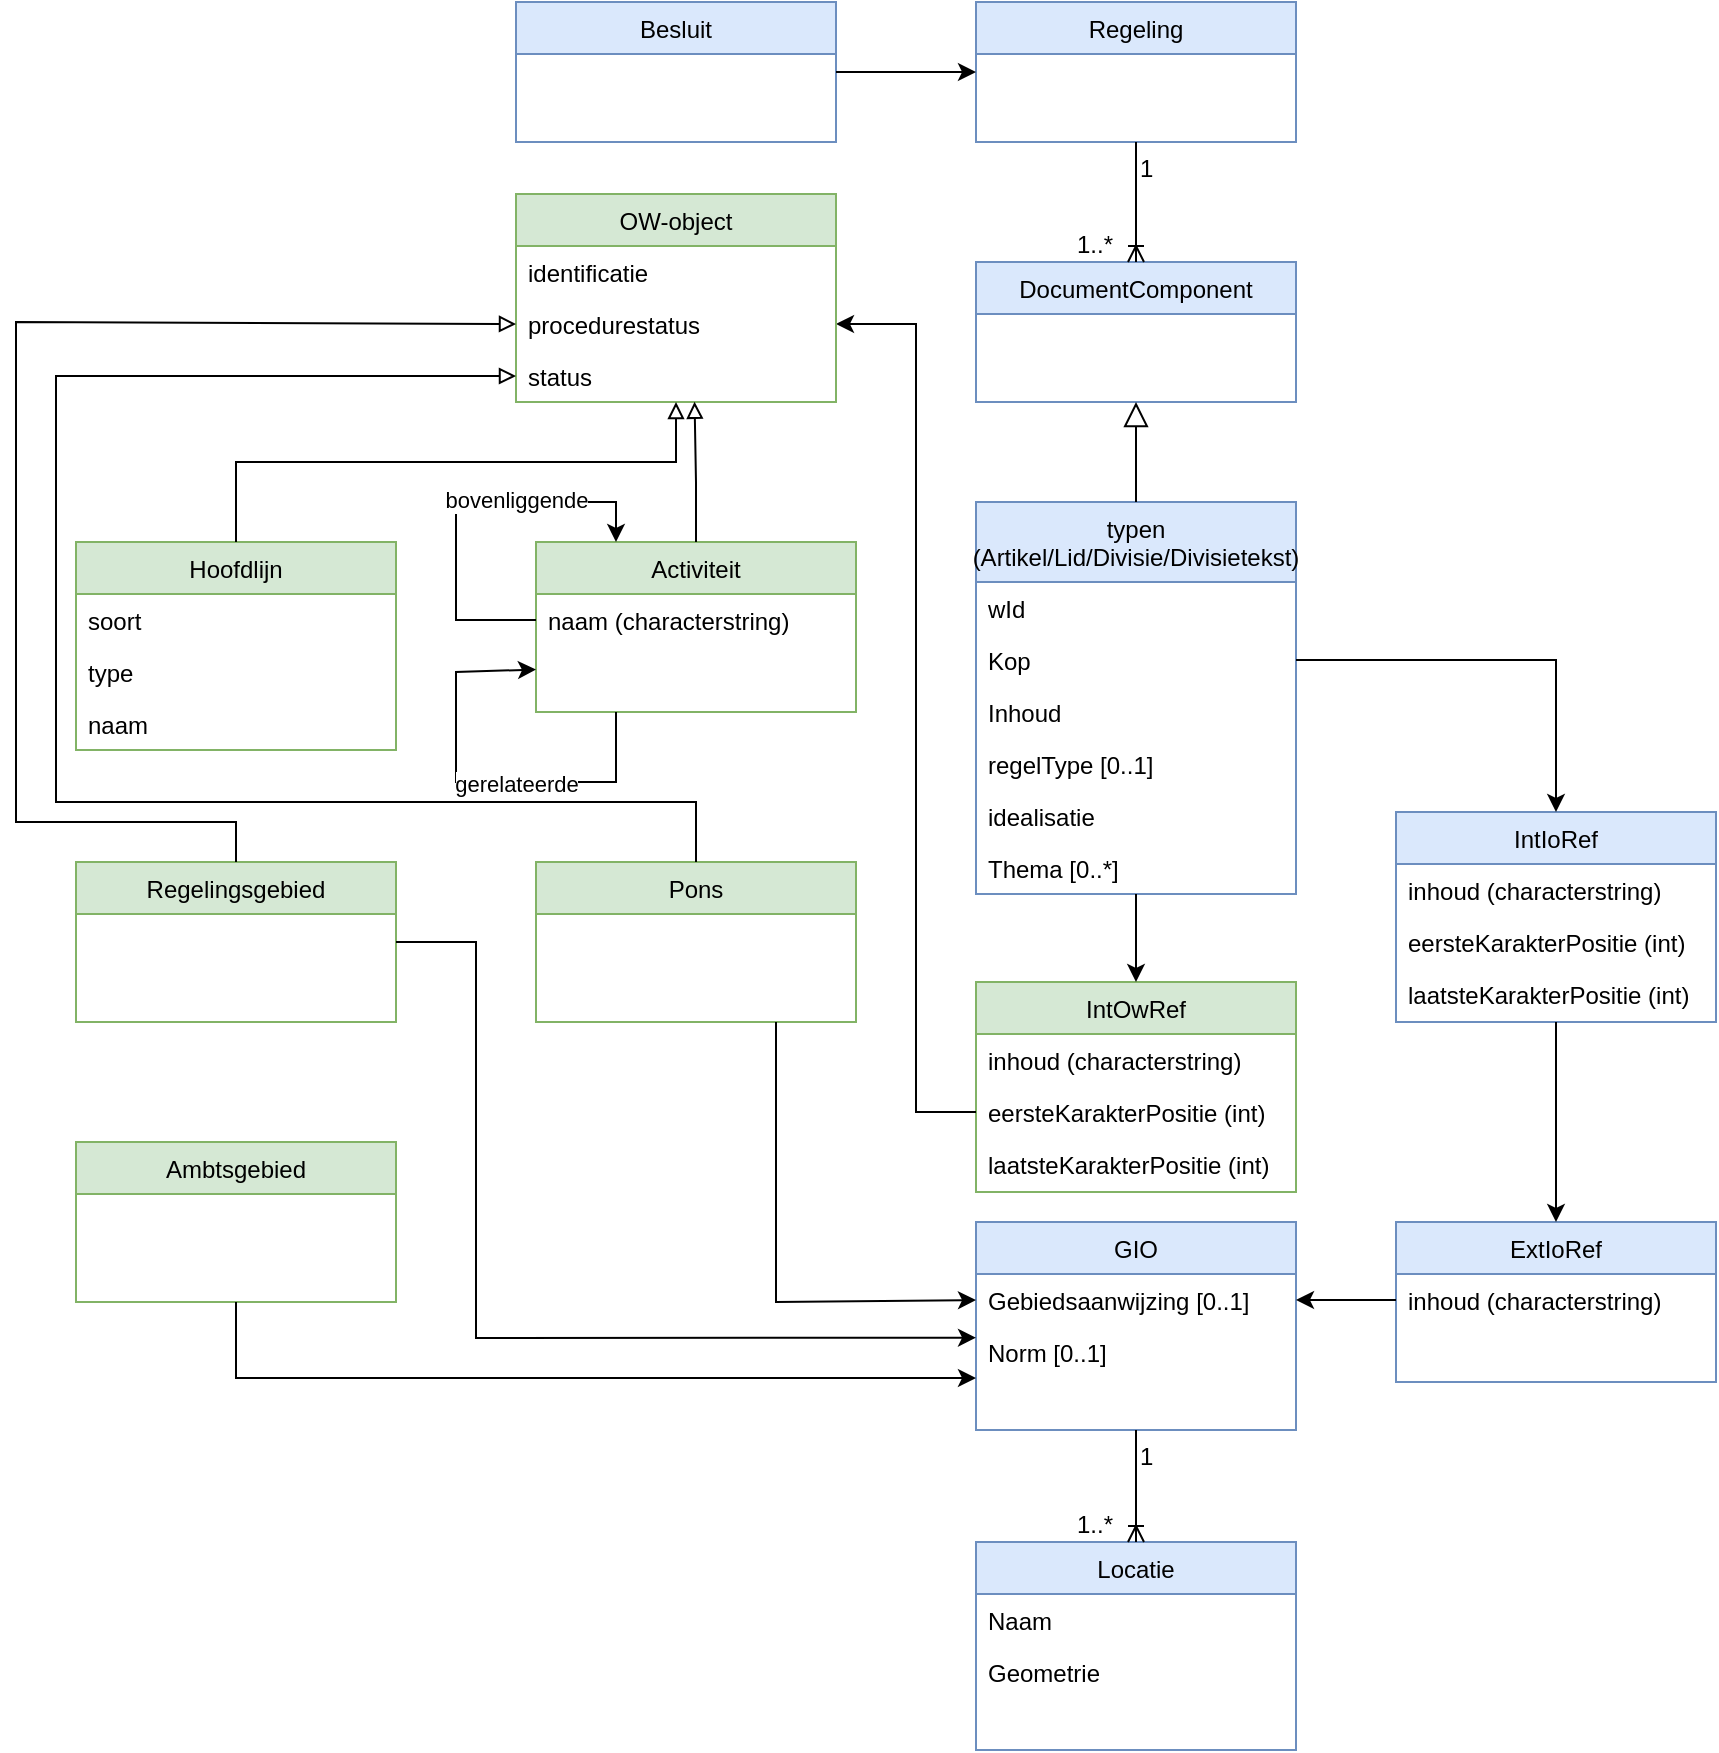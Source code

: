 <mxfile version="15.8.2" type="google"><diagram id="C5RBs43oDa-KdzZeNtuy" name="Page-1"><mxGraphModel dx="1422" dy="705" grid="1" gridSize="10" guides="1" tooltips="1" connect="1" arrows="1" fold="1" page="1" pageScale="1" pageWidth="827" pageHeight="1169" math="0" shadow="0"><root><mxCell id="WIyWlLk6GJQsqaUBKTNV-0"/><mxCell id="WIyWlLk6GJQsqaUBKTNV-1" parent="WIyWlLk6GJQsqaUBKTNV-0"/><mxCell id="zkfFHV4jXpPFQw0GAbJ--6" value="Regeling" style="swimlane;fontStyle=0;align=center;verticalAlign=top;childLayout=stackLayout;horizontal=1;startSize=26;horizontalStack=0;resizeParent=1;resizeLast=0;collapsible=1;marginBottom=0;rounded=0;shadow=0;strokeWidth=1;fillColor=#dae8fc;strokeColor=#6c8ebf;" parent="WIyWlLk6GJQsqaUBKTNV-1" vertex="1"><mxGeometry x="490" y="70" width="160" height="70" as="geometry"><mxRectangle x="130" y="380" width="160" height="26" as="alternateBounds"/></mxGeometry></mxCell><mxCell id="zkfFHV4jXpPFQw0GAbJ--17" value="DocumentComponent" style="swimlane;fontStyle=0;align=center;verticalAlign=top;childLayout=stackLayout;horizontal=1;startSize=26;horizontalStack=0;resizeParent=1;resizeLast=0;collapsible=1;marginBottom=0;rounded=0;shadow=0;strokeWidth=1;fillColor=#dae8fc;strokeColor=#6c8ebf;" parent="WIyWlLk6GJQsqaUBKTNV-1" vertex="1"><mxGeometry x="490" y="200" width="160" height="70" as="geometry"><mxRectangle x="550" y="140" width="160" height="26" as="alternateBounds"/></mxGeometry></mxCell><mxCell id="zkfFHV4jXpPFQw0GAbJ--26" value="" style="endArrow=ERoneToMany;shadow=0;strokeWidth=1;rounded=0;endFill=0;edgeStyle=elbowEdgeStyle;elbow=vertical;exitX=0.5;exitY=1;exitDx=0;exitDy=0;startArrow=none;startFill=0;" parent="WIyWlLk6GJQsqaUBKTNV-1" source="zkfFHV4jXpPFQw0GAbJ--6" target="zkfFHV4jXpPFQw0GAbJ--17" edge="1"><mxGeometry x="0.5" y="41" relative="1" as="geometry"><mxPoint x="570" y="186.004" as="sourcePoint"/><mxPoint x="910" y="-98" as="targetPoint"/><mxPoint x="-40" y="32" as="offset"/></mxGeometry></mxCell><mxCell id="zkfFHV4jXpPFQw0GAbJ--27" value="1" style="resizable=0;align=left;verticalAlign=bottom;labelBackgroundColor=none;fontSize=12;" parent="zkfFHV4jXpPFQw0GAbJ--26" connectable="0" vertex="1"><mxGeometry x="-1" relative="1" as="geometry"><mxPoint y="22" as="offset"/></mxGeometry></mxCell><mxCell id="zkfFHV4jXpPFQw0GAbJ--28" value="1..*" style="resizable=0;align=right;verticalAlign=bottom;labelBackgroundColor=none;fontSize=12;" parent="zkfFHV4jXpPFQw0GAbJ--26" connectable="0" vertex="1"><mxGeometry x="1" relative="1" as="geometry"><mxPoint x="-10" as="offset"/></mxGeometry></mxCell><mxCell id="2TB-7vLjYwjyuEdpaFMF-0" value="typen &#10;(Artikel/Lid/Divisie/Divisietekst)" style="swimlane;fontStyle=0;align=center;verticalAlign=top;childLayout=stackLayout;horizontal=1;startSize=40;horizontalStack=0;resizeParent=1;resizeLast=0;collapsible=1;marginBottom=0;rounded=0;shadow=0;strokeWidth=1;fillColor=#dae8fc;strokeColor=#6c8ebf;" vertex="1" parent="WIyWlLk6GJQsqaUBKTNV-1"><mxGeometry x="490" y="320" width="160" height="196" as="geometry"><mxRectangle x="550" y="140" width="160" height="26" as="alternateBounds"/></mxGeometry></mxCell><mxCell id="2TB-7vLjYwjyuEdpaFMF-1" value="wId" style="text;align=left;verticalAlign=top;spacingLeft=4;spacingRight=4;overflow=hidden;rotatable=0;points=[[0,0.5],[1,0.5]];portConstraint=eastwest;" vertex="1" parent="2TB-7vLjYwjyuEdpaFMF-0"><mxGeometry y="40" width="160" height="26" as="geometry"/></mxCell><mxCell id="2TB-7vLjYwjyuEdpaFMF-15" value="Kop" style="text;align=left;verticalAlign=top;spacingLeft=4;spacingRight=4;overflow=hidden;rotatable=0;points=[[0,0.5],[1,0.5]];portConstraint=eastwest;" vertex="1" parent="2TB-7vLjYwjyuEdpaFMF-0"><mxGeometry y="66" width="160" height="26" as="geometry"/></mxCell><mxCell id="2TB-7vLjYwjyuEdpaFMF-16" value="Inhoud" style="text;align=left;verticalAlign=top;spacingLeft=4;spacingRight=4;overflow=hidden;rotatable=0;points=[[0,0.5],[1,0.5]];portConstraint=eastwest;" vertex="1" parent="2TB-7vLjYwjyuEdpaFMF-0"><mxGeometry y="92" width="160" height="26" as="geometry"/></mxCell><mxCell id="2TB-7vLjYwjyuEdpaFMF-84" value="regelType [0..1]" style="text;align=left;verticalAlign=top;spacingLeft=4;spacingRight=4;overflow=hidden;rotatable=0;points=[[0,0.5],[1,0.5]];portConstraint=eastwest;" vertex="1" parent="2TB-7vLjYwjyuEdpaFMF-0"><mxGeometry y="118" width="160" height="26" as="geometry"/></mxCell><mxCell id="2TB-7vLjYwjyuEdpaFMF-85" value="idealisatie" style="text;align=left;verticalAlign=top;spacingLeft=4;spacingRight=4;overflow=hidden;rotatable=0;points=[[0,0.5],[1,0.5]];portConstraint=eastwest;" vertex="1" parent="2TB-7vLjYwjyuEdpaFMF-0"><mxGeometry y="144" width="160" height="26" as="geometry"/></mxCell><mxCell id="2TB-7vLjYwjyuEdpaFMF-92" value="Thema [0..*]" style="text;align=left;verticalAlign=top;spacingLeft=4;spacingRight=4;overflow=hidden;rotatable=0;points=[[0,0.5],[1,0.5]];portConstraint=eastwest;" vertex="1" parent="2TB-7vLjYwjyuEdpaFMF-0"><mxGeometry y="170" width="160" height="26" as="geometry"/></mxCell><mxCell id="2TB-7vLjYwjyuEdpaFMF-4" value="" style="endArrow=block;endSize=10;endFill=0;shadow=0;strokeWidth=1;rounded=0;edgeStyle=elbowEdgeStyle;elbow=vertical;entryX=0.5;entryY=1;entryDx=0;entryDy=0;exitX=0.5;exitY=0;exitDx=0;exitDy=0;" edge="1" parent="WIyWlLk6GJQsqaUBKTNV-1" source="2TB-7vLjYwjyuEdpaFMF-0" target="zkfFHV4jXpPFQw0GAbJ--17"><mxGeometry width="160" relative="1" as="geometry"><mxPoint x="790" y="80" as="sourcePoint"/><mxPoint x="680" y="-22" as="targetPoint"/></mxGeometry></mxCell><mxCell id="2TB-7vLjYwjyuEdpaFMF-5" value="Activiteit" style="swimlane;fontStyle=0;align=center;verticalAlign=top;childLayout=stackLayout;horizontal=1;startSize=26;horizontalStack=0;resizeParent=1;resizeLast=0;collapsible=1;marginBottom=0;rounded=0;shadow=0;strokeWidth=1;fillColor=#d5e8d4;strokeColor=#82b366;" vertex="1" parent="WIyWlLk6GJQsqaUBKTNV-1"><mxGeometry x="270" y="340" width="160" height="85" as="geometry"><mxRectangle x="550" y="140" width="160" height="26" as="alternateBounds"/></mxGeometry></mxCell><mxCell id="2TB-7vLjYwjyuEdpaFMF-32" value="naam (characterstring)" style="text;align=left;verticalAlign=top;spacingLeft=4;spacingRight=4;overflow=hidden;rotatable=0;points=[[0,0.5],[1,0.5]];portConstraint=eastwest;" vertex="1" parent="2TB-7vLjYwjyuEdpaFMF-5"><mxGeometry y="26" width="160" height="26" as="geometry"/></mxCell><mxCell id="2TB-7vLjYwjyuEdpaFMF-34" value="" style="endArrow=classic;html=1;rounded=0;exitX=0;exitY=0.5;exitDx=0;exitDy=0;entryX=0.25;entryY=0;entryDx=0;entryDy=0;" edge="1" parent="2TB-7vLjYwjyuEdpaFMF-5" target="2TB-7vLjYwjyuEdpaFMF-5"><mxGeometry width="50" height="50" relative="1" as="geometry"><mxPoint y="39" as="sourcePoint"/><mxPoint x="-70" y="30" as="targetPoint"/><Array as="points"><mxPoint x="-40" y="39"/><mxPoint x="-40" y="-20"/><mxPoint x="40" y="-20"/></Array></mxGeometry></mxCell><mxCell id="2TB-7vLjYwjyuEdpaFMF-35" value="bovenliggende" style="edgeLabel;html=1;align=center;verticalAlign=middle;resizable=0;points=[];" vertex="1" connectable="0" parent="2TB-7vLjYwjyuEdpaFMF-34"><mxGeometry x="0.29" y="1" relative="1" as="geometry"><mxPoint as="offset"/></mxGeometry></mxCell><mxCell id="2TB-7vLjYwjyuEdpaFMF-9" value="IntOwRef" style="swimlane;fontStyle=0;align=center;verticalAlign=top;childLayout=stackLayout;horizontal=1;startSize=26;horizontalStack=0;resizeParent=1;resizeLast=0;collapsible=1;marginBottom=0;rounded=0;shadow=0;strokeWidth=1;fillColor=#d5e8d4;strokeColor=#82b366;" vertex="1" parent="WIyWlLk6GJQsqaUBKTNV-1"><mxGeometry x="490" y="560" width="160" height="105" as="geometry"><mxRectangle x="550" y="140" width="160" height="26" as="alternateBounds"/></mxGeometry></mxCell><mxCell id="2TB-7vLjYwjyuEdpaFMF-10" value="inhoud (characterstring)" style="text;align=left;verticalAlign=top;spacingLeft=4;spacingRight=4;overflow=hidden;rotatable=0;points=[[0,0.5],[1,0.5]];portConstraint=eastwest;" vertex="1" parent="2TB-7vLjYwjyuEdpaFMF-9"><mxGeometry y="26" width="160" height="26" as="geometry"/></mxCell><mxCell id="2TB-7vLjYwjyuEdpaFMF-12" value="eersteKarakterPositie (int)" style="text;align=left;verticalAlign=top;spacingLeft=4;spacingRight=4;overflow=hidden;rotatable=0;points=[[0,0.5],[1,0.5]];portConstraint=eastwest;" vertex="1" parent="2TB-7vLjYwjyuEdpaFMF-9"><mxGeometry y="52" width="160" height="26" as="geometry"/></mxCell><mxCell id="2TB-7vLjYwjyuEdpaFMF-13" value="laatsteKarakterPositie (int)" style="text;align=left;verticalAlign=top;spacingLeft=4;spacingRight=4;overflow=hidden;rotatable=0;points=[[0,0.5],[1,0.5]];portConstraint=eastwest;" vertex="1" parent="2TB-7vLjYwjyuEdpaFMF-9"><mxGeometry y="78" width="160" height="26" as="geometry"/></mxCell><mxCell id="2TB-7vLjYwjyuEdpaFMF-11" value="" style="endArrow=classic;html=1;rounded=0;exitX=0.5;exitY=1;exitDx=0;exitDy=0;entryX=0.5;entryY=0;entryDx=0;entryDy=0;" edge="1" parent="WIyWlLk6GJQsqaUBKTNV-1" source="2TB-7vLjYwjyuEdpaFMF-0" target="2TB-7vLjYwjyuEdpaFMF-9"><mxGeometry width="50" height="50" relative="1" as="geometry"><mxPoint x="700" y="470" as="sourcePoint"/><mxPoint x="750" y="420" as="targetPoint"/></mxGeometry></mxCell><mxCell id="2TB-7vLjYwjyuEdpaFMF-14" value="" style="endArrow=classic;html=1;rounded=0;entryX=1;entryY=0.5;entryDx=0;entryDy=0;exitX=0;exitY=0.5;exitDx=0;exitDy=0;" edge="1" parent="WIyWlLk6GJQsqaUBKTNV-1" source="2TB-7vLjYwjyuEdpaFMF-12" target="2TB-7vLjYwjyuEdpaFMF-51"><mxGeometry width="50" height="50" relative="1" as="geometry"><mxPoint x="740" y="600" as="sourcePoint"/><mxPoint x="790" y="550" as="targetPoint"/><Array as="points"><mxPoint x="460" y="625"/><mxPoint x="460" y="470"/><mxPoint x="460" y="231"/></Array></mxGeometry></mxCell><mxCell id="2TB-7vLjYwjyuEdpaFMF-17" value="IntIoRef" style="swimlane;fontStyle=0;align=center;verticalAlign=top;childLayout=stackLayout;horizontal=1;startSize=26;horizontalStack=0;resizeParent=1;resizeLast=0;collapsible=1;marginBottom=0;rounded=0;shadow=0;strokeWidth=1;fillColor=#dae8fc;strokeColor=#6c8ebf;" vertex="1" parent="WIyWlLk6GJQsqaUBKTNV-1"><mxGeometry x="700" y="475" width="160" height="105" as="geometry"><mxRectangle x="550" y="140" width="160" height="26" as="alternateBounds"/></mxGeometry></mxCell><mxCell id="2TB-7vLjYwjyuEdpaFMF-18" value="inhoud (characterstring)" style="text;align=left;verticalAlign=top;spacingLeft=4;spacingRight=4;overflow=hidden;rotatable=0;points=[[0,0.5],[1,0.5]];portConstraint=eastwest;" vertex="1" parent="2TB-7vLjYwjyuEdpaFMF-17"><mxGeometry y="26" width="160" height="26" as="geometry"/></mxCell><mxCell id="2TB-7vLjYwjyuEdpaFMF-19" value="eersteKarakterPositie (int)" style="text;align=left;verticalAlign=top;spacingLeft=4;spacingRight=4;overflow=hidden;rotatable=0;points=[[0,0.5],[1,0.5]];portConstraint=eastwest;" vertex="1" parent="2TB-7vLjYwjyuEdpaFMF-17"><mxGeometry y="52" width="160" height="26" as="geometry"/></mxCell><mxCell id="2TB-7vLjYwjyuEdpaFMF-20" value="laatsteKarakterPositie (int)" style="text;align=left;verticalAlign=top;spacingLeft=4;spacingRight=4;overflow=hidden;rotatable=0;points=[[0,0.5],[1,0.5]];portConstraint=eastwest;" vertex="1" parent="2TB-7vLjYwjyuEdpaFMF-17"><mxGeometry y="78" width="160" height="26" as="geometry"/></mxCell><mxCell id="2TB-7vLjYwjyuEdpaFMF-21" value="" style="endArrow=classic;html=1;rounded=0;exitX=1;exitY=0.5;exitDx=0;exitDy=0;entryX=0.5;entryY=0;entryDx=0;entryDy=0;" edge="1" parent="WIyWlLk6GJQsqaUBKTNV-1" source="2TB-7vLjYwjyuEdpaFMF-15" target="2TB-7vLjYwjyuEdpaFMF-17"><mxGeometry width="50" height="50" relative="1" as="geometry"><mxPoint x="720" y="410" as="sourcePoint"/><mxPoint x="770" y="360" as="targetPoint"/><Array as="points"><mxPoint x="780" y="399"/></Array></mxGeometry></mxCell><mxCell id="2TB-7vLjYwjyuEdpaFMF-22" value="ExtIoRef" style="swimlane;fontStyle=0;align=center;verticalAlign=top;childLayout=stackLayout;horizontal=1;startSize=26;horizontalStack=0;resizeParent=1;resizeLast=0;collapsible=1;marginBottom=0;rounded=0;shadow=0;strokeWidth=1;fillColor=#dae8fc;strokeColor=#6c8ebf;" vertex="1" parent="WIyWlLk6GJQsqaUBKTNV-1"><mxGeometry x="700" y="680" width="160" height="80" as="geometry"><mxRectangle x="550" y="140" width="160" height="26" as="alternateBounds"/></mxGeometry></mxCell><mxCell id="2TB-7vLjYwjyuEdpaFMF-23" value="inhoud (characterstring)" style="text;align=left;verticalAlign=top;spacingLeft=4;spacingRight=4;overflow=hidden;rotatable=0;points=[[0,0.5],[1,0.5]];portConstraint=eastwest;" vertex="1" parent="2TB-7vLjYwjyuEdpaFMF-22"><mxGeometry y="26" width="160" height="26" as="geometry"/></mxCell><mxCell id="2TB-7vLjYwjyuEdpaFMF-26" value="GIO" style="swimlane;fontStyle=0;align=center;verticalAlign=top;childLayout=stackLayout;horizontal=1;startSize=26;horizontalStack=0;resizeParent=1;resizeLast=0;collapsible=1;marginBottom=0;rounded=0;shadow=0;strokeWidth=1;fillColor=#dae8fc;strokeColor=#6c8ebf;" vertex="1" parent="WIyWlLk6GJQsqaUBKTNV-1"><mxGeometry x="490" y="680" width="160" height="104" as="geometry"><mxRectangle x="550" y="140" width="160" height="26" as="alternateBounds"/></mxGeometry></mxCell><mxCell id="2TB-7vLjYwjyuEdpaFMF-28" value="Gebiedsaanwijzing [0..1]" style="text;align=left;verticalAlign=top;spacingLeft=4;spacingRight=4;overflow=hidden;rotatable=0;points=[[0,0.5],[1,0.5]];portConstraint=eastwest;" vertex="1" parent="2TB-7vLjYwjyuEdpaFMF-26"><mxGeometry y="26" width="160" height="26" as="geometry"/></mxCell><mxCell id="2TB-7vLjYwjyuEdpaFMF-29" value="Norm [0..1]" style="text;align=left;verticalAlign=top;spacingLeft=4;spacingRight=4;overflow=hidden;rotatable=0;points=[[0,0.5],[1,0.5]];portConstraint=eastwest;" vertex="1" parent="2TB-7vLjYwjyuEdpaFMF-26"><mxGeometry y="52" width="160" height="26" as="geometry"/></mxCell><mxCell id="2TB-7vLjYwjyuEdpaFMF-30" value="" style="endArrow=classic;html=1;rounded=0;exitX=0.5;exitY=1;exitDx=0;exitDy=0;entryX=0.5;entryY=0;entryDx=0;entryDy=0;" edge="1" parent="WIyWlLk6GJQsqaUBKTNV-1" source="2TB-7vLjYwjyuEdpaFMF-17" target="2TB-7vLjYwjyuEdpaFMF-22"><mxGeometry width="50" height="50" relative="1" as="geometry"><mxPoint x="910" y="630" as="sourcePoint"/><mxPoint x="960" y="580" as="targetPoint"/></mxGeometry></mxCell><mxCell id="2TB-7vLjYwjyuEdpaFMF-31" value="" style="endArrow=classic;html=1;rounded=0;exitX=0;exitY=0.5;exitDx=0;exitDy=0;entryX=1;entryY=0.5;entryDx=0;entryDy=0;" edge="1" parent="WIyWlLk6GJQsqaUBKTNV-1" source="2TB-7vLjYwjyuEdpaFMF-23" target="2TB-7vLjYwjyuEdpaFMF-28"><mxGeometry width="50" height="50" relative="1" as="geometry"><mxPoint x="790" y="595" as="sourcePoint"/><mxPoint x="790" y="630" as="targetPoint"/></mxGeometry></mxCell><mxCell id="2TB-7vLjYwjyuEdpaFMF-40" value="Besluit" style="swimlane;fontStyle=0;align=center;verticalAlign=top;childLayout=stackLayout;horizontal=1;startSize=26;horizontalStack=0;resizeParent=1;resizeLast=0;collapsible=1;marginBottom=0;rounded=0;shadow=0;strokeWidth=1;fillColor=#dae8fc;strokeColor=#6c8ebf;" vertex="1" parent="WIyWlLk6GJQsqaUBKTNV-1"><mxGeometry x="260" y="70" width="160" height="70" as="geometry"><mxRectangle x="130" y="380" width="160" height="26" as="alternateBounds"/></mxGeometry></mxCell><mxCell id="2TB-7vLjYwjyuEdpaFMF-41" value="" style="endArrow=classic;html=1;rounded=0;exitX=1;exitY=0.5;exitDx=0;exitDy=0;entryX=0;entryY=0.5;entryDx=0;entryDy=0;" edge="1" parent="WIyWlLk6GJQsqaUBKTNV-1" source="2TB-7vLjYwjyuEdpaFMF-40" target="zkfFHV4jXpPFQw0GAbJ--6"><mxGeometry width="50" height="50" relative="1" as="geometry"><mxPoint x="340" y="260" as="sourcePoint"/><mxPoint x="390" y="210" as="targetPoint"/></mxGeometry></mxCell><mxCell id="2TB-7vLjYwjyuEdpaFMF-49" value="OW-object" style="swimlane;fontStyle=0;align=center;verticalAlign=top;childLayout=stackLayout;horizontal=1;startSize=26;horizontalStack=0;resizeParent=1;resizeLast=0;collapsible=1;marginBottom=0;rounded=0;shadow=0;strokeWidth=1;fillColor=#d5e8d4;strokeColor=#82b366;" vertex="1" parent="WIyWlLk6GJQsqaUBKTNV-1"><mxGeometry x="260" y="166" width="160" height="104" as="geometry"><mxRectangle x="550" y="140" width="160" height="26" as="alternateBounds"/></mxGeometry></mxCell><mxCell id="2TB-7vLjYwjyuEdpaFMF-50" value="identificatie" style="text;align=left;verticalAlign=top;spacingLeft=4;spacingRight=4;overflow=hidden;rotatable=0;points=[[0,0.5],[1,0.5]];portConstraint=eastwest;" vertex="1" parent="2TB-7vLjYwjyuEdpaFMF-49"><mxGeometry y="26" width="160" height="26" as="geometry"/></mxCell><mxCell id="2TB-7vLjYwjyuEdpaFMF-51" value="procedurestatus" style="text;align=left;verticalAlign=top;spacingLeft=4;spacingRight=4;overflow=hidden;rotatable=0;points=[[0,0.5],[1,0.5]];portConstraint=eastwest;" vertex="1" parent="2TB-7vLjYwjyuEdpaFMF-49"><mxGeometry y="52" width="160" height="26" as="geometry"/></mxCell><mxCell id="2TB-7vLjYwjyuEdpaFMF-52" value="status" style="text;align=left;verticalAlign=top;spacingLeft=4;spacingRight=4;overflow=hidden;rotatable=0;points=[[0,0.5],[1,0.5]];portConstraint=eastwest;" vertex="1" parent="2TB-7vLjYwjyuEdpaFMF-49"><mxGeometry y="78" width="160" height="26" as="geometry"/></mxCell><mxCell id="2TB-7vLjYwjyuEdpaFMF-61" value="Pons" style="swimlane;fontStyle=0;align=center;verticalAlign=top;childLayout=stackLayout;horizontal=1;startSize=26;horizontalStack=0;resizeParent=1;resizeLast=0;collapsible=1;marginBottom=0;rounded=0;shadow=0;strokeWidth=1;fillColor=#d5e8d4;strokeColor=#82b366;" vertex="1" parent="WIyWlLk6GJQsqaUBKTNV-1"><mxGeometry x="270" y="500" width="160" height="80" as="geometry"><mxRectangle x="550" y="140" width="160" height="26" as="alternateBounds"/></mxGeometry></mxCell><mxCell id="2TB-7vLjYwjyuEdpaFMF-63" value="Hoofdlijn" style="swimlane;fontStyle=0;align=center;verticalAlign=top;childLayout=stackLayout;horizontal=1;startSize=26;horizontalStack=0;resizeParent=1;resizeLast=0;collapsible=1;marginBottom=0;rounded=0;shadow=0;strokeWidth=1;fillColor=#d5e8d4;strokeColor=#82b366;" vertex="1" parent="WIyWlLk6GJQsqaUBKTNV-1"><mxGeometry x="40" y="340" width="160" height="104" as="geometry"><mxRectangle x="550" y="140" width="160" height="26" as="alternateBounds"/></mxGeometry></mxCell><mxCell id="2TB-7vLjYwjyuEdpaFMF-64" value="soort" style="text;align=left;verticalAlign=top;spacingLeft=4;spacingRight=4;overflow=hidden;rotatable=0;points=[[0,0.5],[1,0.5]];portConstraint=eastwest;" vertex="1" parent="2TB-7vLjYwjyuEdpaFMF-63"><mxGeometry y="26" width="160" height="26" as="geometry"/></mxCell><mxCell id="2TB-7vLjYwjyuEdpaFMF-65" value="type" style="text;align=left;verticalAlign=top;spacingLeft=4;spacingRight=4;overflow=hidden;rotatable=0;points=[[0,0.5],[1,0.5]];portConstraint=eastwest;" vertex="1" parent="2TB-7vLjYwjyuEdpaFMF-63"><mxGeometry y="52" width="160" height="26" as="geometry"/></mxCell><mxCell id="2TB-7vLjYwjyuEdpaFMF-66" value="naam" style="text;align=left;verticalAlign=top;spacingLeft=4;spacingRight=4;overflow=hidden;rotatable=0;points=[[0,0.5],[1,0.5]];portConstraint=eastwest;" vertex="1" parent="2TB-7vLjYwjyuEdpaFMF-63"><mxGeometry y="78" width="160" height="26" as="geometry"/></mxCell><mxCell id="2TB-7vLjYwjyuEdpaFMF-38" value="" style="endArrow=classic;html=1;rounded=0;exitX=0.25;exitY=1;exitDx=0;exitDy=0;entryX=0;entryY=0.75;entryDx=0;entryDy=0;" edge="1" parent="WIyWlLk6GJQsqaUBKTNV-1" source="2TB-7vLjYwjyuEdpaFMF-5" target="2TB-7vLjYwjyuEdpaFMF-5"><mxGeometry width="50" height="50" relative="1" as="geometry"><mxPoint x="540" y="1119" as="sourcePoint"/><mxPoint x="580" y="1080" as="targetPoint"/><Array as="points"><mxPoint x="310" y="460"/><mxPoint x="230" y="460"/><mxPoint x="230" y="405"/></Array></mxGeometry></mxCell><mxCell id="2TB-7vLjYwjyuEdpaFMF-39" value="gerelateerde" style="edgeLabel;html=1;align=center;verticalAlign=middle;resizable=0;points=[];" vertex="1" connectable="0" parent="2TB-7vLjYwjyuEdpaFMF-38"><mxGeometry x="0.29" y="1" relative="1" as="geometry"><mxPoint x="31" y="21" as="offset"/></mxGeometry></mxCell><mxCell id="2TB-7vLjYwjyuEdpaFMF-71" value="Regelingsgebied" style="swimlane;fontStyle=0;align=center;verticalAlign=top;childLayout=stackLayout;horizontal=1;startSize=26;horizontalStack=0;resizeParent=1;resizeLast=0;collapsible=1;marginBottom=0;rounded=0;shadow=0;strokeWidth=1;fillColor=#d5e8d4;strokeColor=#82b366;" vertex="1" parent="WIyWlLk6GJQsqaUBKTNV-1"><mxGeometry x="40" y="500" width="160" height="80" as="geometry"><mxRectangle x="550" y="140" width="160" height="26" as="alternateBounds"/></mxGeometry></mxCell><mxCell id="2TB-7vLjYwjyuEdpaFMF-78" value="" style="endArrow=block;html=1;rounded=0;exitX=0.5;exitY=0;exitDx=0;exitDy=0;entryX=0;entryY=0.5;entryDx=0;entryDy=0;endFill=0;" edge="1" parent="WIyWlLk6GJQsqaUBKTNV-1" source="2TB-7vLjYwjyuEdpaFMF-61" target="2TB-7vLjYwjyuEdpaFMF-52"><mxGeometry width="50" height="50" relative="1" as="geometry"><mxPoint x="300" y="680" as="sourcePoint"/><mxPoint x="350" y="630" as="targetPoint"/><Array as="points"><mxPoint x="350" y="470"/><mxPoint x="30" y="470"/><mxPoint x="30" y="257"/></Array></mxGeometry></mxCell><mxCell id="2TB-7vLjYwjyuEdpaFMF-79" value="" style="endArrow=block;html=1;rounded=0;exitX=0.5;exitY=0;exitDx=0;exitDy=0;entryX=0;entryY=0.5;entryDx=0;entryDy=0;endFill=0;" edge="1" parent="WIyWlLk6GJQsqaUBKTNV-1" source="2TB-7vLjYwjyuEdpaFMF-71" target="2TB-7vLjYwjyuEdpaFMF-51"><mxGeometry width="50" height="50" relative="1" as="geometry"><mxPoint x="360" y="590" as="sourcePoint"/><mxPoint x="270" y="241" as="targetPoint"/><Array as="points"><mxPoint x="120" y="480"/><mxPoint x="10" y="480"/><mxPoint x="10" y="230"/></Array></mxGeometry></mxCell><mxCell id="2TB-7vLjYwjyuEdpaFMF-80" value="" style="endArrow=block;html=1;rounded=0;exitX=0.5;exitY=0;exitDx=0;exitDy=0;endFill=0;" edge="1" parent="WIyWlLk6GJQsqaUBKTNV-1" source="2TB-7vLjYwjyuEdpaFMF-63" target="2TB-7vLjYwjyuEdpaFMF-52"><mxGeometry width="50" height="50" relative="1" as="geometry"><mxPoint x="130" y="590" as="sourcePoint"/><mxPoint x="270" y="267" as="targetPoint"/><Array as="points"><mxPoint x="120" y="300"/><mxPoint x="340" y="300"/></Array></mxGeometry></mxCell><mxCell id="2TB-7vLjYwjyuEdpaFMF-81" value="" style="endArrow=block;html=1;rounded=0;exitX=0.5;exitY=0;exitDx=0;exitDy=0;endFill=0;entryX=0.558;entryY=0.995;entryDx=0;entryDy=0;entryPerimeter=0;" edge="1" parent="WIyWlLk6GJQsqaUBKTNV-1" source="2TB-7vLjYwjyuEdpaFMF-5" target="2TB-7vLjYwjyuEdpaFMF-52"><mxGeometry width="50" height="50" relative="1" as="geometry"><mxPoint x="130" y="350.0" as="sourcePoint"/><mxPoint x="350" y="280.0" as="targetPoint"/><Array as="points"><mxPoint x="350" y="310"/></Array></mxGeometry></mxCell><mxCell id="2TB-7vLjYwjyuEdpaFMF-82" value="" style="endArrow=classic;html=1;rounded=0;exitX=1;exitY=0.5;exitDx=0;exitDy=0;entryX=0;entryY=0.224;entryDx=0;entryDy=0;entryPerimeter=0;" edge="1" parent="WIyWlLk6GJQsqaUBKTNV-1" source="2TB-7vLjYwjyuEdpaFMF-71" target="2TB-7vLjYwjyuEdpaFMF-29"><mxGeometry width="50" height="50" relative="1" as="geometry"><mxPoint x="400" y="710" as="sourcePoint"/><mxPoint x="450" y="660" as="targetPoint"/><Array as="points"><mxPoint x="240" y="540"/><mxPoint x="240" y="738"/></Array></mxGeometry></mxCell><mxCell id="2TB-7vLjYwjyuEdpaFMF-83" value="" style="endArrow=classic;html=1;rounded=0;exitX=0.75;exitY=1;exitDx=0;exitDy=0;entryX=0;entryY=0.5;entryDx=0;entryDy=0;" edge="1" parent="WIyWlLk6GJQsqaUBKTNV-1" source="2TB-7vLjYwjyuEdpaFMF-61" target="2TB-7vLjYwjyuEdpaFMF-28"><mxGeometry width="50" height="50" relative="1" as="geometry"><mxPoint x="170" y="590" as="sourcePoint"/><mxPoint x="690" y="640" as="targetPoint"/><Array as="points"><mxPoint x="390" y="720"/></Array></mxGeometry></mxCell><mxCell id="2TB-7vLjYwjyuEdpaFMF-86" value="Locatie" style="swimlane;fontStyle=0;align=center;verticalAlign=top;childLayout=stackLayout;horizontal=1;startSize=26;horizontalStack=0;resizeParent=1;resizeLast=0;collapsible=1;marginBottom=0;rounded=0;shadow=0;strokeWidth=1;fillColor=#dae8fc;strokeColor=#6c8ebf;" vertex="1" parent="WIyWlLk6GJQsqaUBKTNV-1"><mxGeometry x="490" y="840" width="160" height="104" as="geometry"><mxRectangle x="550" y="140" width="160" height="26" as="alternateBounds"/></mxGeometry></mxCell><mxCell id="2TB-7vLjYwjyuEdpaFMF-87" value="Naam" style="text;align=left;verticalAlign=top;spacingLeft=4;spacingRight=4;overflow=hidden;rotatable=0;points=[[0,0.5],[1,0.5]];portConstraint=eastwest;" vertex="1" parent="2TB-7vLjYwjyuEdpaFMF-86"><mxGeometry y="26" width="160" height="26" as="geometry"/></mxCell><mxCell id="2TB-7vLjYwjyuEdpaFMF-88" value="Geometrie" style="text;align=left;verticalAlign=top;spacingLeft=4;spacingRight=4;overflow=hidden;rotatable=0;points=[[0,0.5],[1,0.5]];portConstraint=eastwest;" vertex="1" parent="2TB-7vLjYwjyuEdpaFMF-86"><mxGeometry y="52" width="160" height="26" as="geometry"/></mxCell><mxCell id="2TB-7vLjYwjyuEdpaFMF-89" value="" style="endArrow=ERoneToMany;shadow=0;strokeWidth=1;rounded=0;endFill=0;edgeStyle=elbowEdgeStyle;elbow=vertical;exitX=0.5;exitY=1;exitDx=0;exitDy=0;startArrow=none;startFill=0;entryX=0.5;entryY=0;entryDx=0;entryDy=0;" edge="1" parent="WIyWlLk6GJQsqaUBKTNV-1" source="2TB-7vLjYwjyuEdpaFMF-26" target="2TB-7vLjYwjyuEdpaFMF-86"><mxGeometry x="0.5" y="41" relative="1" as="geometry"><mxPoint x="580" y="150" as="sourcePoint"/><mxPoint x="580" y="210" as="targetPoint"/><mxPoint x="-40" y="32" as="offset"/></mxGeometry></mxCell><mxCell id="2TB-7vLjYwjyuEdpaFMF-90" value="1" style="resizable=0;align=left;verticalAlign=bottom;labelBackgroundColor=none;fontSize=12;" connectable="0" vertex="1" parent="2TB-7vLjYwjyuEdpaFMF-89"><mxGeometry x="-1" relative="1" as="geometry"><mxPoint y="22" as="offset"/></mxGeometry></mxCell><mxCell id="2TB-7vLjYwjyuEdpaFMF-91" value="1..*" style="resizable=0;align=right;verticalAlign=bottom;labelBackgroundColor=none;fontSize=12;" connectable="0" vertex="1" parent="2TB-7vLjYwjyuEdpaFMF-89"><mxGeometry x="1" relative="1" as="geometry"><mxPoint x="-10" as="offset"/></mxGeometry></mxCell><mxCell id="2TB-7vLjYwjyuEdpaFMF-93" value="Ambtsgebied" style="swimlane;fontStyle=0;align=center;verticalAlign=top;childLayout=stackLayout;horizontal=1;startSize=26;horizontalStack=0;resizeParent=1;resizeLast=0;collapsible=1;marginBottom=0;rounded=0;shadow=0;strokeWidth=1;fillColor=#d5e8d4;strokeColor=#82b366;" vertex="1" parent="WIyWlLk6GJQsqaUBKTNV-1"><mxGeometry x="40" y="640" width="160" height="80" as="geometry"><mxRectangle x="550" y="140" width="160" height="26" as="alternateBounds"/></mxGeometry></mxCell><mxCell id="2TB-7vLjYwjyuEdpaFMF-94" value="" style="endArrow=classic;html=1;rounded=0;exitX=0.5;exitY=1;exitDx=0;exitDy=0;entryX=0;entryY=0.75;entryDx=0;entryDy=0;" edge="1" parent="WIyWlLk6GJQsqaUBKTNV-1" source="2TB-7vLjYwjyuEdpaFMF-93" target="2TB-7vLjYwjyuEdpaFMF-26"><mxGeometry width="50" height="50" relative="1" as="geometry"><mxPoint x="210" y="550.0" as="sourcePoint"/><mxPoint x="500" y="755.0" as="targetPoint"/><Array as="points"><mxPoint x="120" y="758"/></Array></mxGeometry></mxCell></root></mxGraphModel></diagram></mxfile>
